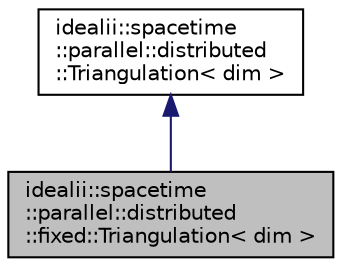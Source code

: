 digraph "idealii::spacetime::parallel::distributed::fixed::Triangulation&lt; dim &gt;"
{
 // LATEX_PDF_SIZE
  edge [fontname="Helvetica",fontsize="10",labelfontname="Helvetica",labelfontsize="10"];
  node [fontname="Helvetica",fontsize="10",shape=record];
  Node1 [label="idealii::spacetime\l::parallel::distributed\l::fixed::Triangulation\< dim \>",height=0.2,width=0.4,color="black", fillcolor="grey75", style="filled", fontcolor="black",tooltip="The spacetime triangulation object with a fixed MPI parallel dibstributed spatial mesh across time."];
  Node2 -> Node1 [dir="back",color="midnightblue",fontsize="10",style="solid",fontname="Helvetica"];
  Node2 [label="idealii::spacetime\l::parallel::distributed\l::Triangulation\< dim \>",height=0.2,width=0.4,color="black", fillcolor="white", style="filled",URL="$classidealii_1_1spacetime_1_1parallel_1_1distributed_1_1Triangulation.html",tooltip="The spacetime triangulation object with MPI parallel distributed spatial meshes."];
}
